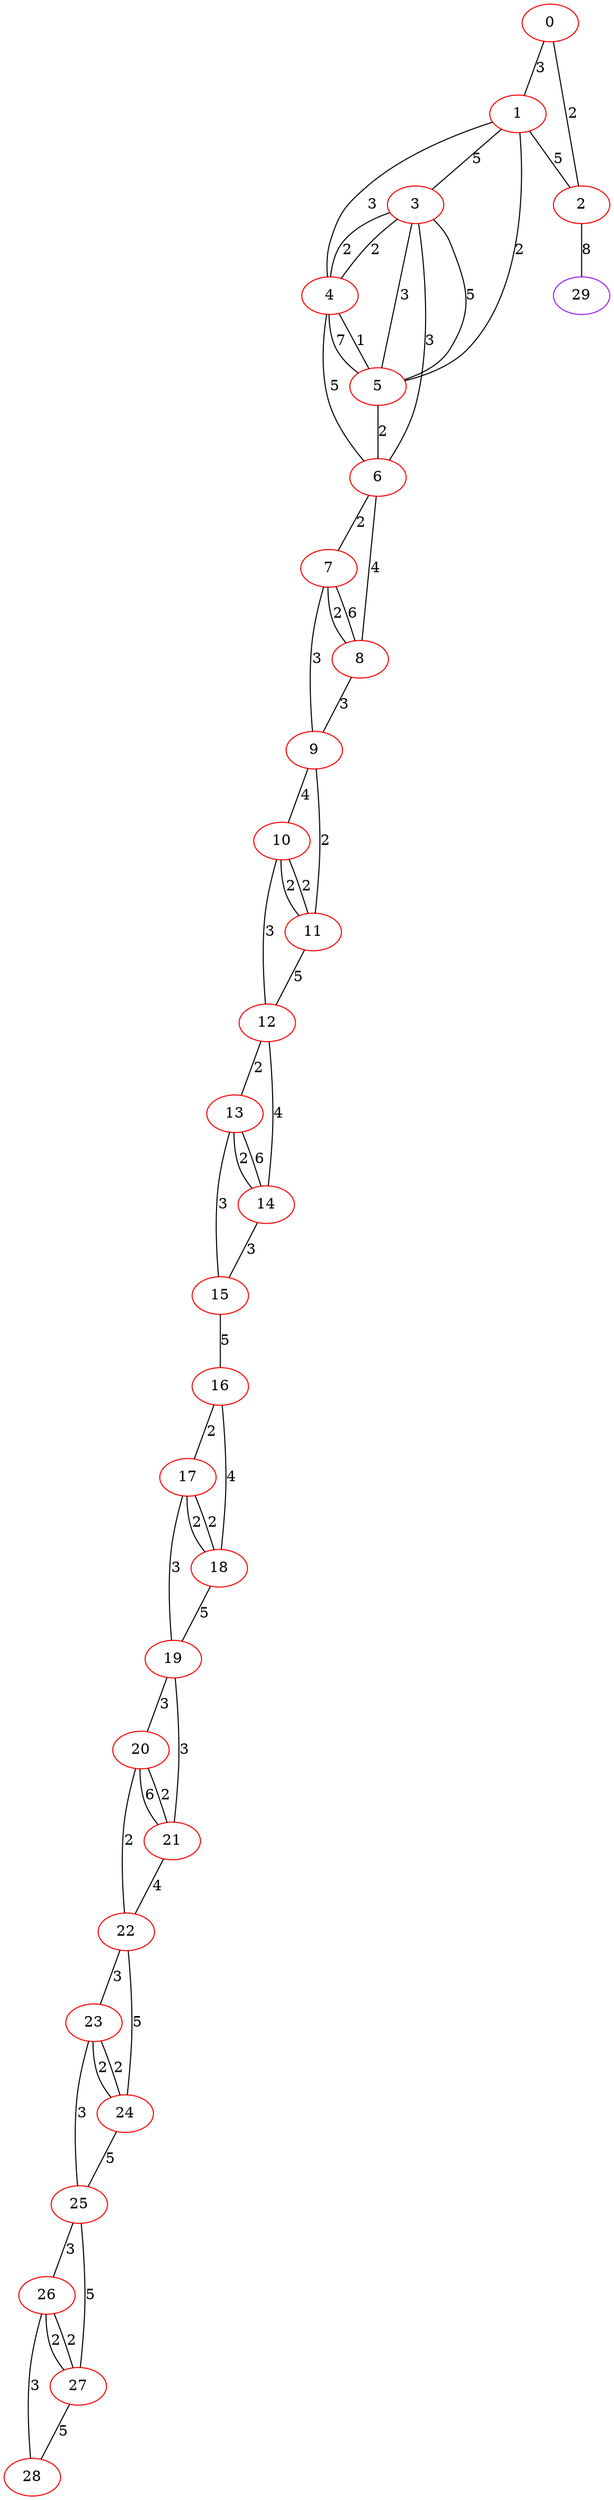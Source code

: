 graph "" {
0 [color=red, weight=1];
1 [color=red, weight=1];
2 [color=red, weight=1];
3 [color=red, weight=1];
4 [color=red, weight=1];
5 [color=red, weight=1];
6 [color=red, weight=1];
7 [color=red, weight=1];
8 [color=red, weight=1];
9 [color=red, weight=1];
10 [color=red, weight=1];
11 [color=red, weight=1];
12 [color=red, weight=1];
13 [color=red, weight=1];
14 [color=red, weight=1];
15 [color=red, weight=1];
16 [color=red, weight=1];
17 [color=red, weight=1];
18 [color=red, weight=1];
19 [color=red, weight=1];
20 [color=red, weight=1];
21 [color=red, weight=1];
22 [color=red, weight=1];
23 [color=red, weight=1];
24 [color=red, weight=1];
25 [color=red, weight=1];
26 [color=red, weight=1];
27 [color=red, weight=1];
28 [color=red, weight=1];
29 [color=purple, weight=4];
0 -- 1  [key=0, label=3];
0 -- 2  [key=0, label=2];
1 -- 2  [key=0, label=5];
1 -- 3  [key=0, label=5];
1 -- 4  [key=0, label=3];
1 -- 5  [key=0, label=2];
2 -- 29  [key=0, label=8];
3 -- 4  [key=0, label=2];
3 -- 4  [key=1, label=2];
3 -- 5  [key=0, label=3];
3 -- 5  [key=1, label=5];
3 -- 6  [key=0, label=3];
4 -- 5  [key=0, label=1];
4 -- 5  [key=1, label=7];
4 -- 6  [key=0, label=5];
5 -- 6  [key=0, label=2];
6 -- 8  [key=0, label=4];
6 -- 7  [key=0, label=2];
7 -- 8  [key=0, label=2];
7 -- 8  [key=1, label=6];
7 -- 9  [key=0, label=3];
8 -- 9  [key=0, label=3];
9 -- 10  [key=0, label=4];
9 -- 11  [key=0, label=2];
10 -- 11  [key=0, label=2];
10 -- 11  [key=1, label=2];
10 -- 12  [key=0, label=3];
11 -- 12  [key=0, label=5];
12 -- 13  [key=0, label=2];
12 -- 14  [key=0, label=4];
13 -- 14  [key=0, label=2];
13 -- 14  [key=1, label=6];
13 -- 15  [key=0, label=3];
14 -- 15  [key=0, label=3];
15 -- 16  [key=0, label=5];
16 -- 17  [key=0, label=2];
16 -- 18  [key=0, label=4];
17 -- 18  [key=0, label=2];
17 -- 18  [key=1, label=2];
17 -- 19  [key=0, label=3];
18 -- 19  [key=0, label=5];
19 -- 20  [key=0, label=3];
19 -- 21  [key=0, label=3];
20 -- 21  [key=0, label=6];
20 -- 21  [key=1, label=2];
20 -- 22  [key=0, label=2];
21 -- 22  [key=0, label=4];
22 -- 24  [key=0, label=5];
22 -- 23  [key=0, label=3];
23 -- 24  [key=0, label=2];
23 -- 24  [key=1, label=2];
23 -- 25  [key=0, label=3];
24 -- 25  [key=0, label=5];
25 -- 26  [key=0, label=3];
25 -- 27  [key=0, label=5];
26 -- 27  [key=0, label=2];
26 -- 27  [key=1, label=2];
26 -- 28  [key=0, label=3];
27 -- 28  [key=0, label=5];
}

